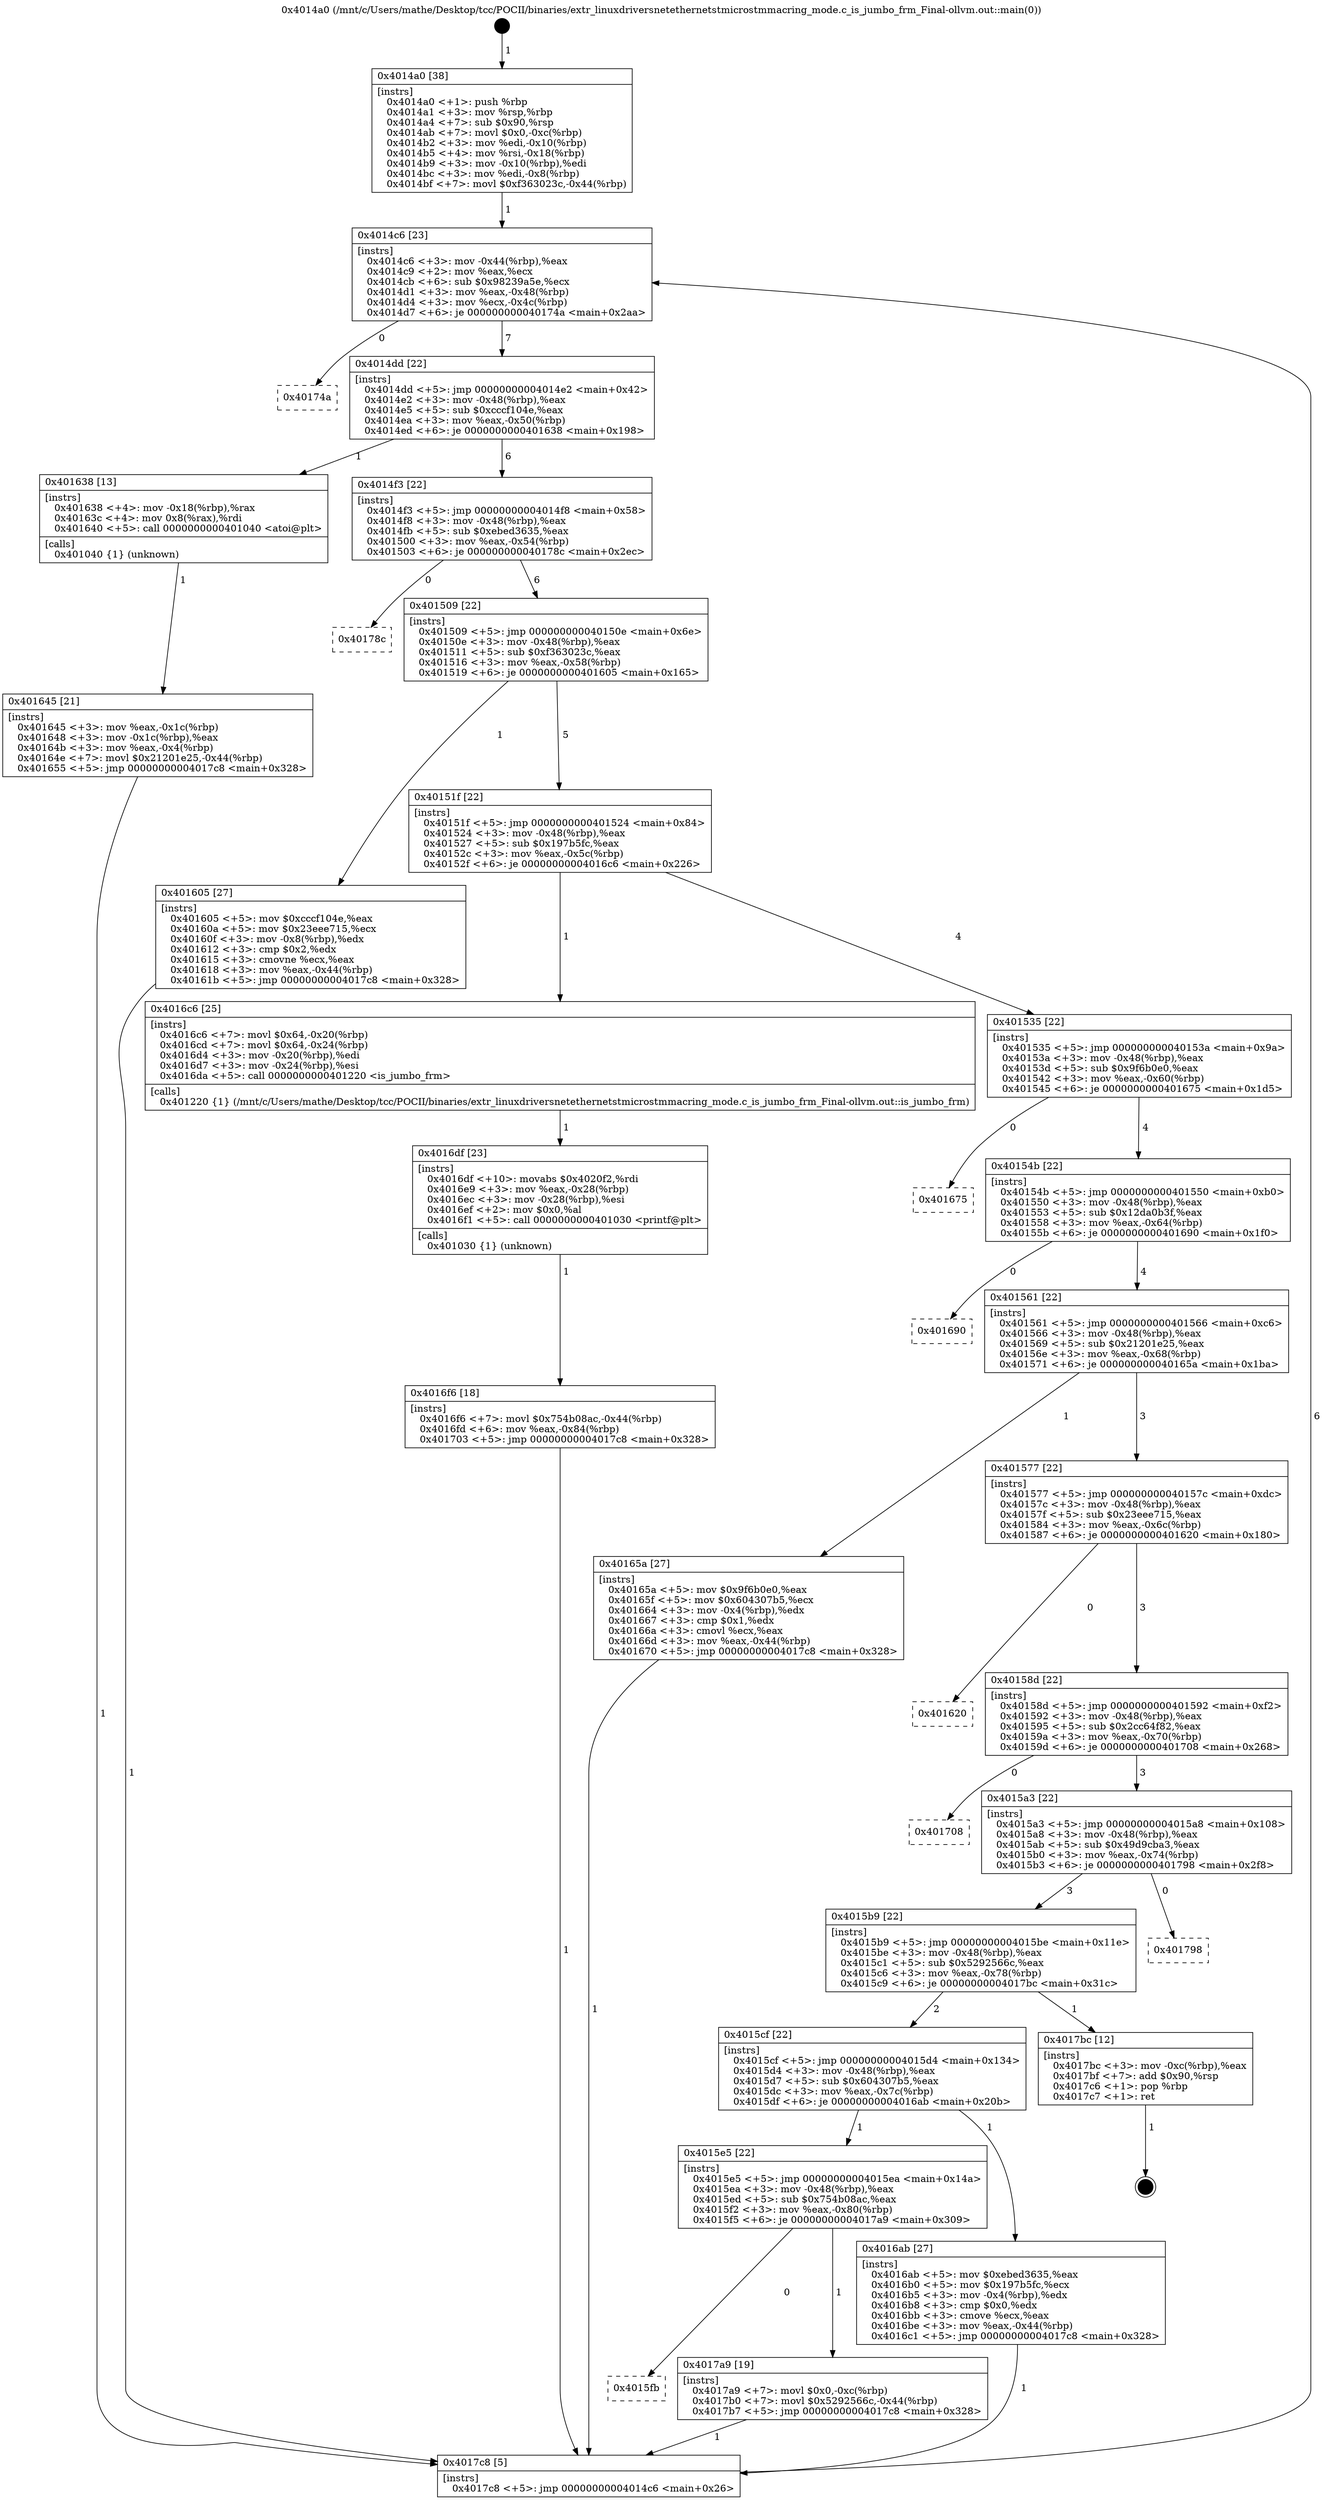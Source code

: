 digraph "0x4014a0" {
  label = "0x4014a0 (/mnt/c/Users/mathe/Desktop/tcc/POCII/binaries/extr_linuxdriversnetethernetstmicrostmmacring_mode.c_is_jumbo_frm_Final-ollvm.out::main(0))"
  labelloc = "t"
  node[shape=record]

  Entry [label="",width=0.3,height=0.3,shape=circle,fillcolor=black,style=filled]
  "0x4014c6" [label="{
     0x4014c6 [23]\l
     | [instrs]\l
     &nbsp;&nbsp;0x4014c6 \<+3\>: mov -0x44(%rbp),%eax\l
     &nbsp;&nbsp;0x4014c9 \<+2\>: mov %eax,%ecx\l
     &nbsp;&nbsp;0x4014cb \<+6\>: sub $0x98239a5e,%ecx\l
     &nbsp;&nbsp;0x4014d1 \<+3\>: mov %eax,-0x48(%rbp)\l
     &nbsp;&nbsp;0x4014d4 \<+3\>: mov %ecx,-0x4c(%rbp)\l
     &nbsp;&nbsp;0x4014d7 \<+6\>: je 000000000040174a \<main+0x2aa\>\l
  }"]
  "0x40174a" [label="{
     0x40174a\l
  }", style=dashed]
  "0x4014dd" [label="{
     0x4014dd [22]\l
     | [instrs]\l
     &nbsp;&nbsp;0x4014dd \<+5\>: jmp 00000000004014e2 \<main+0x42\>\l
     &nbsp;&nbsp;0x4014e2 \<+3\>: mov -0x48(%rbp),%eax\l
     &nbsp;&nbsp;0x4014e5 \<+5\>: sub $0xcccf104e,%eax\l
     &nbsp;&nbsp;0x4014ea \<+3\>: mov %eax,-0x50(%rbp)\l
     &nbsp;&nbsp;0x4014ed \<+6\>: je 0000000000401638 \<main+0x198\>\l
  }"]
  Exit [label="",width=0.3,height=0.3,shape=circle,fillcolor=black,style=filled,peripheries=2]
  "0x401638" [label="{
     0x401638 [13]\l
     | [instrs]\l
     &nbsp;&nbsp;0x401638 \<+4\>: mov -0x18(%rbp),%rax\l
     &nbsp;&nbsp;0x40163c \<+4\>: mov 0x8(%rax),%rdi\l
     &nbsp;&nbsp;0x401640 \<+5\>: call 0000000000401040 \<atoi@plt\>\l
     | [calls]\l
     &nbsp;&nbsp;0x401040 \{1\} (unknown)\l
  }"]
  "0x4014f3" [label="{
     0x4014f3 [22]\l
     | [instrs]\l
     &nbsp;&nbsp;0x4014f3 \<+5\>: jmp 00000000004014f8 \<main+0x58\>\l
     &nbsp;&nbsp;0x4014f8 \<+3\>: mov -0x48(%rbp),%eax\l
     &nbsp;&nbsp;0x4014fb \<+5\>: sub $0xebed3635,%eax\l
     &nbsp;&nbsp;0x401500 \<+3\>: mov %eax,-0x54(%rbp)\l
     &nbsp;&nbsp;0x401503 \<+6\>: je 000000000040178c \<main+0x2ec\>\l
  }"]
  "0x4015fb" [label="{
     0x4015fb\l
  }", style=dashed]
  "0x40178c" [label="{
     0x40178c\l
  }", style=dashed]
  "0x401509" [label="{
     0x401509 [22]\l
     | [instrs]\l
     &nbsp;&nbsp;0x401509 \<+5\>: jmp 000000000040150e \<main+0x6e\>\l
     &nbsp;&nbsp;0x40150e \<+3\>: mov -0x48(%rbp),%eax\l
     &nbsp;&nbsp;0x401511 \<+5\>: sub $0xf363023c,%eax\l
     &nbsp;&nbsp;0x401516 \<+3\>: mov %eax,-0x58(%rbp)\l
     &nbsp;&nbsp;0x401519 \<+6\>: je 0000000000401605 \<main+0x165\>\l
  }"]
  "0x4017a9" [label="{
     0x4017a9 [19]\l
     | [instrs]\l
     &nbsp;&nbsp;0x4017a9 \<+7\>: movl $0x0,-0xc(%rbp)\l
     &nbsp;&nbsp;0x4017b0 \<+7\>: movl $0x5292566c,-0x44(%rbp)\l
     &nbsp;&nbsp;0x4017b7 \<+5\>: jmp 00000000004017c8 \<main+0x328\>\l
  }"]
  "0x401605" [label="{
     0x401605 [27]\l
     | [instrs]\l
     &nbsp;&nbsp;0x401605 \<+5\>: mov $0xcccf104e,%eax\l
     &nbsp;&nbsp;0x40160a \<+5\>: mov $0x23eee715,%ecx\l
     &nbsp;&nbsp;0x40160f \<+3\>: mov -0x8(%rbp),%edx\l
     &nbsp;&nbsp;0x401612 \<+3\>: cmp $0x2,%edx\l
     &nbsp;&nbsp;0x401615 \<+3\>: cmovne %ecx,%eax\l
     &nbsp;&nbsp;0x401618 \<+3\>: mov %eax,-0x44(%rbp)\l
     &nbsp;&nbsp;0x40161b \<+5\>: jmp 00000000004017c8 \<main+0x328\>\l
  }"]
  "0x40151f" [label="{
     0x40151f [22]\l
     | [instrs]\l
     &nbsp;&nbsp;0x40151f \<+5\>: jmp 0000000000401524 \<main+0x84\>\l
     &nbsp;&nbsp;0x401524 \<+3\>: mov -0x48(%rbp),%eax\l
     &nbsp;&nbsp;0x401527 \<+5\>: sub $0x197b5fc,%eax\l
     &nbsp;&nbsp;0x40152c \<+3\>: mov %eax,-0x5c(%rbp)\l
     &nbsp;&nbsp;0x40152f \<+6\>: je 00000000004016c6 \<main+0x226\>\l
  }"]
  "0x4017c8" [label="{
     0x4017c8 [5]\l
     | [instrs]\l
     &nbsp;&nbsp;0x4017c8 \<+5\>: jmp 00000000004014c6 \<main+0x26\>\l
  }"]
  "0x4014a0" [label="{
     0x4014a0 [38]\l
     | [instrs]\l
     &nbsp;&nbsp;0x4014a0 \<+1\>: push %rbp\l
     &nbsp;&nbsp;0x4014a1 \<+3\>: mov %rsp,%rbp\l
     &nbsp;&nbsp;0x4014a4 \<+7\>: sub $0x90,%rsp\l
     &nbsp;&nbsp;0x4014ab \<+7\>: movl $0x0,-0xc(%rbp)\l
     &nbsp;&nbsp;0x4014b2 \<+3\>: mov %edi,-0x10(%rbp)\l
     &nbsp;&nbsp;0x4014b5 \<+4\>: mov %rsi,-0x18(%rbp)\l
     &nbsp;&nbsp;0x4014b9 \<+3\>: mov -0x10(%rbp),%edi\l
     &nbsp;&nbsp;0x4014bc \<+3\>: mov %edi,-0x8(%rbp)\l
     &nbsp;&nbsp;0x4014bf \<+7\>: movl $0xf363023c,-0x44(%rbp)\l
  }"]
  "0x401645" [label="{
     0x401645 [21]\l
     | [instrs]\l
     &nbsp;&nbsp;0x401645 \<+3\>: mov %eax,-0x1c(%rbp)\l
     &nbsp;&nbsp;0x401648 \<+3\>: mov -0x1c(%rbp),%eax\l
     &nbsp;&nbsp;0x40164b \<+3\>: mov %eax,-0x4(%rbp)\l
     &nbsp;&nbsp;0x40164e \<+7\>: movl $0x21201e25,-0x44(%rbp)\l
     &nbsp;&nbsp;0x401655 \<+5\>: jmp 00000000004017c8 \<main+0x328\>\l
  }"]
  "0x4016f6" [label="{
     0x4016f6 [18]\l
     | [instrs]\l
     &nbsp;&nbsp;0x4016f6 \<+7\>: movl $0x754b08ac,-0x44(%rbp)\l
     &nbsp;&nbsp;0x4016fd \<+6\>: mov %eax,-0x84(%rbp)\l
     &nbsp;&nbsp;0x401703 \<+5\>: jmp 00000000004017c8 \<main+0x328\>\l
  }"]
  "0x4016c6" [label="{
     0x4016c6 [25]\l
     | [instrs]\l
     &nbsp;&nbsp;0x4016c6 \<+7\>: movl $0x64,-0x20(%rbp)\l
     &nbsp;&nbsp;0x4016cd \<+7\>: movl $0x64,-0x24(%rbp)\l
     &nbsp;&nbsp;0x4016d4 \<+3\>: mov -0x20(%rbp),%edi\l
     &nbsp;&nbsp;0x4016d7 \<+3\>: mov -0x24(%rbp),%esi\l
     &nbsp;&nbsp;0x4016da \<+5\>: call 0000000000401220 \<is_jumbo_frm\>\l
     | [calls]\l
     &nbsp;&nbsp;0x401220 \{1\} (/mnt/c/Users/mathe/Desktop/tcc/POCII/binaries/extr_linuxdriversnetethernetstmicrostmmacring_mode.c_is_jumbo_frm_Final-ollvm.out::is_jumbo_frm)\l
  }"]
  "0x401535" [label="{
     0x401535 [22]\l
     | [instrs]\l
     &nbsp;&nbsp;0x401535 \<+5\>: jmp 000000000040153a \<main+0x9a\>\l
     &nbsp;&nbsp;0x40153a \<+3\>: mov -0x48(%rbp),%eax\l
     &nbsp;&nbsp;0x40153d \<+5\>: sub $0x9f6b0e0,%eax\l
     &nbsp;&nbsp;0x401542 \<+3\>: mov %eax,-0x60(%rbp)\l
     &nbsp;&nbsp;0x401545 \<+6\>: je 0000000000401675 \<main+0x1d5\>\l
  }"]
  "0x4016df" [label="{
     0x4016df [23]\l
     | [instrs]\l
     &nbsp;&nbsp;0x4016df \<+10\>: movabs $0x4020f2,%rdi\l
     &nbsp;&nbsp;0x4016e9 \<+3\>: mov %eax,-0x28(%rbp)\l
     &nbsp;&nbsp;0x4016ec \<+3\>: mov -0x28(%rbp),%esi\l
     &nbsp;&nbsp;0x4016ef \<+2\>: mov $0x0,%al\l
     &nbsp;&nbsp;0x4016f1 \<+5\>: call 0000000000401030 \<printf@plt\>\l
     | [calls]\l
     &nbsp;&nbsp;0x401030 \{1\} (unknown)\l
  }"]
  "0x401675" [label="{
     0x401675\l
  }", style=dashed]
  "0x40154b" [label="{
     0x40154b [22]\l
     | [instrs]\l
     &nbsp;&nbsp;0x40154b \<+5\>: jmp 0000000000401550 \<main+0xb0\>\l
     &nbsp;&nbsp;0x401550 \<+3\>: mov -0x48(%rbp),%eax\l
     &nbsp;&nbsp;0x401553 \<+5\>: sub $0x12da0b3f,%eax\l
     &nbsp;&nbsp;0x401558 \<+3\>: mov %eax,-0x64(%rbp)\l
     &nbsp;&nbsp;0x40155b \<+6\>: je 0000000000401690 \<main+0x1f0\>\l
  }"]
  "0x4015e5" [label="{
     0x4015e5 [22]\l
     | [instrs]\l
     &nbsp;&nbsp;0x4015e5 \<+5\>: jmp 00000000004015ea \<main+0x14a\>\l
     &nbsp;&nbsp;0x4015ea \<+3\>: mov -0x48(%rbp),%eax\l
     &nbsp;&nbsp;0x4015ed \<+5\>: sub $0x754b08ac,%eax\l
     &nbsp;&nbsp;0x4015f2 \<+3\>: mov %eax,-0x80(%rbp)\l
     &nbsp;&nbsp;0x4015f5 \<+6\>: je 00000000004017a9 \<main+0x309\>\l
  }"]
  "0x401690" [label="{
     0x401690\l
  }", style=dashed]
  "0x401561" [label="{
     0x401561 [22]\l
     | [instrs]\l
     &nbsp;&nbsp;0x401561 \<+5\>: jmp 0000000000401566 \<main+0xc6\>\l
     &nbsp;&nbsp;0x401566 \<+3\>: mov -0x48(%rbp),%eax\l
     &nbsp;&nbsp;0x401569 \<+5\>: sub $0x21201e25,%eax\l
     &nbsp;&nbsp;0x40156e \<+3\>: mov %eax,-0x68(%rbp)\l
     &nbsp;&nbsp;0x401571 \<+6\>: je 000000000040165a \<main+0x1ba\>\l
  }"]
  "0x4016ab" [label="{
     0x4016ab [27]\l
     | [instrs]\l
     &nbsp;&nbsp;0x4016ab \<+5\>: mov $0xebed3635,%eax\l
     &nbsp;&nbsp;0x4016b0 \<+5\>: mov $0x197b5fc,%ecx\l
     &nbsp;&nbsp;0x4016b5 \<+3\>: mov -0x4(%rbp),%edx\l
     &nbsp;&nbsp;0x4016b8 \<+3\>: cmp $0x0,%edx\l
     &nbsp;&nbsp;0x4016bb \<+3\>: cmove %ecx,%eax\l
     &nbsp;&nbsp;0x4016be \<+3\>: mov %eax,-0x44(%rbp)\l
     &nbsp;&nbsp;0x4016c1 \<+5\>: jmp 00000000004017c8 \<main+0x328\>\l
  }"]
  "0x40165a" [label="{
     0x40165a [27]\l
     | [instrs]\l
     &nbsp;&nbsp;0x40165a \<+5\>: mov $0x9f6b0e0,%eax\l
     &nbsp;&nbsp;0x40165f \<+5\>: mov $0x604307b5,%ecx\l
     &nbsp;&nbsp;0x401664 \<+3\>: mov -0x4(%rbp),%edx\l
     &nbsp;&nbsp;0x401667 \<+3\>: cmp $0x1,%edx\l
     &nbsp;&nbsp;0x40166a \<+3\>: cmovl %ecx,%eax\l
     &nbsp;&nbsp;0x40166d \<+3\>: mov %eax,-0x44(%rbp)\l
     &nbsp;&nbsp;0x401670 \<+5\>: jmp 00000000004017c8 \<main+0x328\>\l
  }"]
  "0x401577" [label="{
     0x401577 [22]\l
     | [instrs]\l
     &nbsp;&nbsp;0x401577 \<+5\>: jmp 000000000040157c \<main+0xdc\>\l
     &nbsp;&nbsp;0x40157c \<+3\>: mov -0x48(%rbp),%eax\l
     &nbsp;&nbsp;0x40157f \<+5\>: sub $0x23eee715,%eax\l
     &nbsp;&nbsp;0x401584 \<+3\>: mov %eax,-0x6c(%rbp)\l
     &nbsp;&nbsp;0x401587 \<+6\>: je 0000000000401620 \<main+0x180\>\l
  }"]
  "0x4015cf" [label="{
     0x4015cf [22]\l
     | [instrs]\l
     &nbsp;&nbsp;0x4015cf \<+5\>: jmp 00000000004015d4 \<main+0x134\>\l
     &nbsp;&nbsp;0x4015d4 \<+3\>: mov -0x48(%rbp),%eax\l
     &nbsp;&nbsp;0x4015d7 \<+5\>: sub $0x604307b5,%eax\l
     &nbsp;&nbsp;0x4015dc \<+3\>: mov %eax,-0x7c(%rbp)\l
     &nbsp;&nbsp;0x4015df \<+6\>: je 00000000004016ab \<main+0x20b\>\l
  }"]
  "0x401620" [label="{
     0x401620\l
  }", style=dashed]
  "0x40158d" [label="{
     0x40158d [22]\l
     | [instrs]\l
     &nbsp;&nbsp;0x40158d \<+5\>: jmp 0000000000401592 \<main+0xf2\>\l
     &nbsp;&nbsp;0x401592 \<+3\>: mov -0x48(%rbp),%eax\l
     &nbsp;&nbsp;0x401595 \<+5\>: sub $0x2cc64f82,%eax\l
     &nbsp;&nbsp;0x40159a \<+3\>: mov %eax,-0x70(%rbp)\l
     &nbsp;&nbsp;0x40159d \<+6\>: je 0000000000401708 \<main+0x268\>\l
  }"]
  "0x4017bc" [label="{
     0x4017bc [12]\l
     | [instrs]\l
     &nbsp;&nbsp;0x4017bc \<+3\>: mov -0xc(%rbp),%eax\l
     &nbsp;&nbsp;0x4017bf \<+7\>: add $0x90,%rsp\l
     &nbsp;&nbsp;0x4017c6 \<+1\>: pop %rbp\l
     &nbsp;&nbsp;0x4017c7 \<+1\>: ret\l
  }"]
  "0x401708" [label="{
     0x401708\l
  }", style=dashed]
  "0x4015a3" [label="{
     0x4015a3 [22]\l
     | [instrs]\l
     &nbsp;&nbsp;0x4015a3 \<+5\>: jmp 00000000004015a8 \<main+0x108\>\l
     &nbsp;&nbsp;0x4015a8 \<+3\>: mov -0x48(%rbp),%eax\l
     &nbsp;&nbsp;0x4015ab \<+5\>: sub $0x49d9cba3,%eax\l
     &nbsp;&nbsp;0x4015b0 \<+3\>: mov %eax,-0x74(%rbp)\l
     &nbsp;&nbsp;0x4015b3 \<+6\>: je 0000000000401798 \<main+0x2f8\>\l
  }"]
  "0x4015b9" [label="{
     0x4015b9 [22]\l
     | [instrs]\l
     &nbsp;&nbsp;0x4015b9 \<+5\>: jmp 00000000004015be \<main+0x11e\>\l
     &nbsp;&nbsp;0x4015be \<+3\>: mov -0x48(%rbp),%eax\l
     &nbsp;&nbsp;0x4015c1 \<+5\>: sub $0x5292566c,%eax\l
     &nbsp;&nbsp;0x4015c6 \<+3\>: mov %eax,-0x78(%rbp)\l
     &nbsp;&nbsp;0x4015c9 \<+6\>: je 00000000004017bc \<main+0x31c\>\l
  }"]
  "0x401798" [label="{
     0x401798\l
  }", style=dashed]
  Entry -> "0x4014a0" [label=" 1"]
  "0x4014c6" -> "0x40174a" [label=" 0"]
  "0x4014c6" -> "0x4014dd" [label=" 7"]
  "0x4017bc" -> Exit [label=" 1"]
  "0x4014dd" -> "0x401638" [label=" 1"]
  "0x4014dd" -> "0x4014f3" [label=" 6"]
  "0x4017a9" -> "0x4017c8" [label=" 1"]
  "0x4014f3" -> "0x40178c" [label=" 0"]
  "0x4014f3" -> "0x401509" [label=" 6"]
  "0x4015e5" -> "0x4015fb" [label=" 0"]
  "0x401509" -> "0x401605" [label=" 1"]
  "0x401509" -> "0x40151f" [label=" 5"]
  "0x401605" -> "0x4017c8" [label=" 1"]
  "0x4014a0" -> "0x4014c6" [label=" 1"]
  "0x4017c8" -> "0x4014c6" [label=" 6"]
  "0x401638" -> "0x401645" [label=" 1"]
  "0x401645" -> "0x4017c8" [label=" 1"]
  "0x4015e5" -> "0x4017a9" [label=" 1"]
  "0x40151f" -> "0x4016c6" [label=" 1"]
  "0x40151f" -> "0x401535" [label=" 4"]
  "0x4016f6" -> "0x4017c8" [label=" 1"]
  "0x401535" -> "0x401675" [label=" 0"]
  "0x401535" -> "0x40154b" [label=" 4"]
  "0x4016df" -> "0x4016f6" [label=" 1"]
  "0x40154b" -> "0x401690" [label=" 0"]
  "0x40154b" -> "0x401561" [label=" 4"]
  "0x4016c6" -> "0x4016df" [label=" 1"]
  "0x401561" -> "0x40165a" [label=" 1"]
  "0x401561" -> "0x401577" [label=" 3"]
  "0x40165a" -> "0x4017c8" [label=" 1"]
  "0x4016ab" -> "0x4017c8" [label=" 1"]
  "0x401577" -> "0x401620" [label=" 0"]
  "0x401577" -> "0x40158d" [label=" 3"]
  "0x4015cf" -> "0x4016ab" [label=" 1"]
  "0x40158d" -> "0x401708" [label=" 0"]
  "0x40158d" -> "0x4015a3" [label=" 3"]
  "0x4015cf" -> "0x4015e5" [label=" 1"]
  "0x4015a3" -> "0x401798" [label=" 0"]
  "0x4015a3" -> "0x4015b9" [label=" 3"]
  "0x4015b9" -> "0x4015cf" [label=" 2"]
  "0x4015b9" -> "0x4017bc" [label=" 1"]
}
